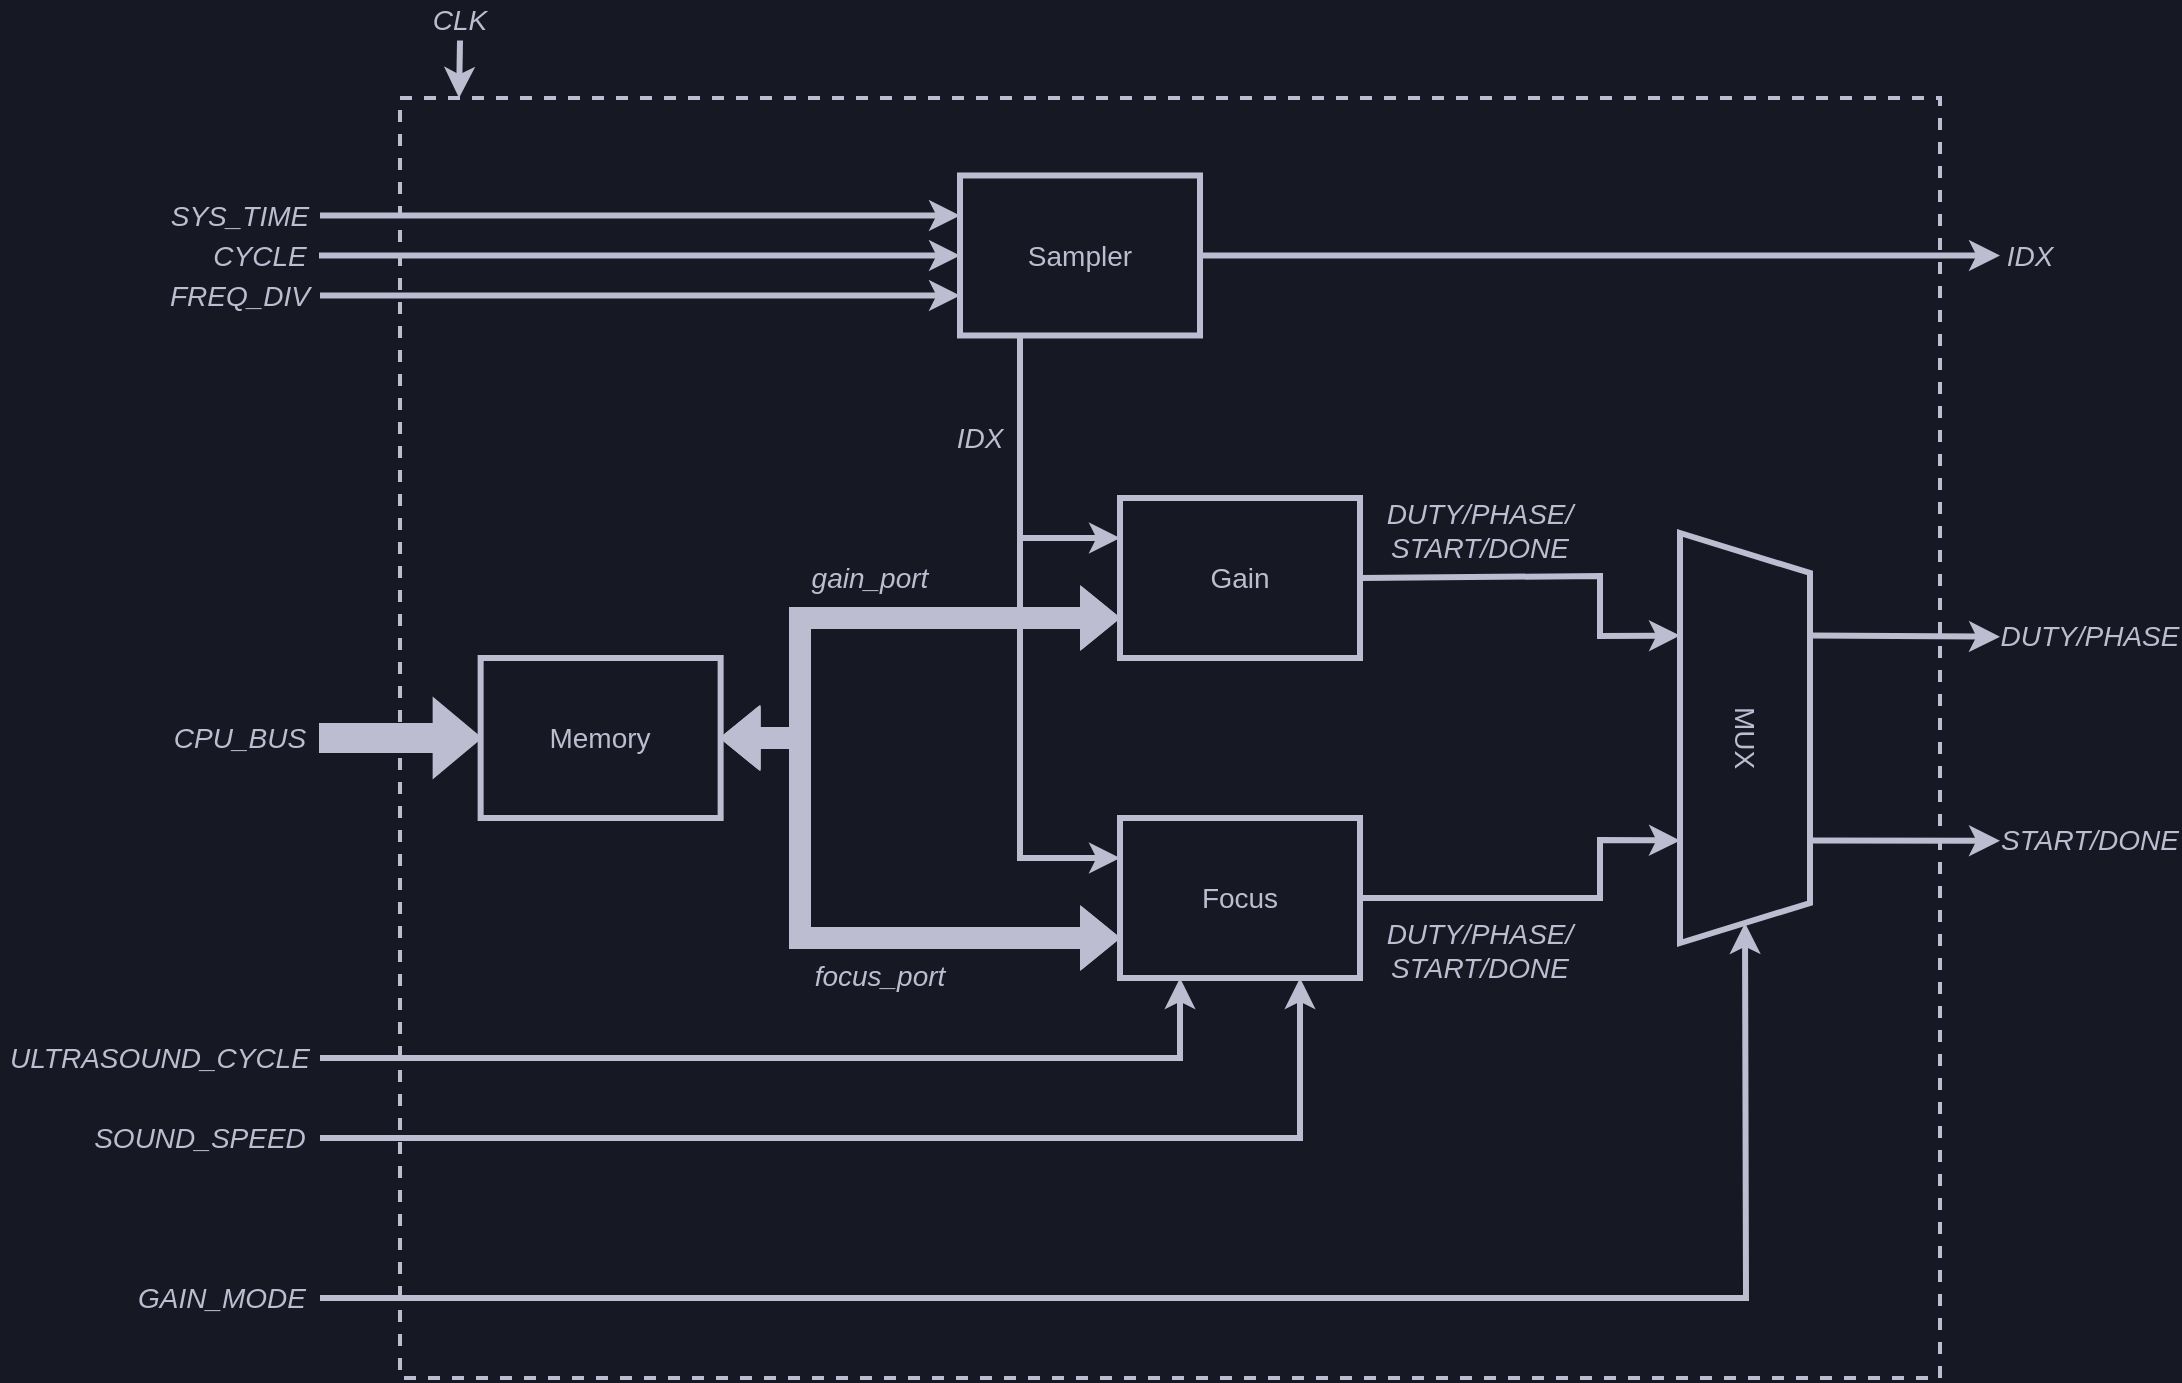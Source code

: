 <mxfile compressed="false" version="20.2.4" type="device">
  <diagram id="86R6ZRfhnQo9sD8B5-7s" name="Page-1">
    <mxGraphModel dx="1658" dy="1053" grid="1" gridSize="10" guides="1" tooltips="1" connect="1" arrows="1" fold="1" page="1" pageScale="1" pageWidth="827" pageHeight="1169" background="#161923" math="0" shadow="0">
      <root>
        <mxCell id="0" />
        <mxCell id="1" parent="0" />
        <mxCell id="141" value="" style="rounded=0;whiteSpace=wrap;html=1;labelBackgroundColor=none;fontSize=14;fontColor=#BCBDD0;strokeColor=#bcbdd0;strokeWidth=2;fillColor=none;dashed=1;" parent="1" vertex="1">
          <mxGeometry x="280" y="400" width="770" height="640" as="geometry" />
        </mxCell>
        <mxCell id="173" style="edgeStyle=none;rounded=0;jumpStyle=arc;jumpSize=22;html=1;exitX=1;exitY=0.5;exitDx=0;exitDy=0;entryX=0.25;entryY=1;entryDx=0;entryDy=0;strokeWidth=3;strokeColor=#BCBDD0;" parent="1" source="92" target="171" edge="1">
          <mxGeometry relative="1" as="geometry">
            <Array as="points">
              <mxPoint x="880" y="639" />
              <mxPoint x="880" y="669" />
            </Array>
          </mxGeometry>
        </mxCell>
        <mxCell id="92" value="Gain" style="rounded=0;whiteSpace=wrap;html=1;fontFamily=Helvetica;fontSize=14;fontColor=#BCBDD0;strokeColor=#BCBDD0;strokeWidth=3;fillColor=none;" parent="1" vertex="1">
          <mxGeometry x="640" y="600" width="120" height="80" as="geometry" />
        </mxCell>
        <mxCell id="93" value="&lt;font style=&quot;font-size: 14px&quot;&gt;Focus&lt;br style=&quot;font-size: 14px&quot;&gt;&lt;/font&gt;" style="rounded=0;whiteSpace=wrap;html=1;fontColor=#BCBDD0;labelBackgroundColor=none;fillColor=none;strokeColor=#bcbdd0;strokeWidth=3;fontSize=14;" parent="1" vertex="1">
          <mxGeometry x="640" y="760" width="120" height="80" as="geometry" />
        </mxCell>
        <mxCell id="179" style="edgeStyle=none;rounded=0;jumpStyle=arc;jumpSize=22;html=1;exitX=0.25;exitY=1;exitDx=0;exitDy=0;entryX=0;entryY=0.25;entryDx=0;entryDy=0;strokeColor=#BCBDD0;strokeWidth=3;" parent="1" source="94" target="92" edge="1">
          <mxGeometry relative="1" as="geometry">
            <Array as="points">
              <mxPoint x="590" y="620" />
            </Array>
          </mxGeometry>
        </mxCell>
        <mxCell id="94" value="Sampler" style="rounded=0;whiteSpace=wrap;html=1;fontFamily=Helvetica;fontSize=14;fontColor=#BCBDD0;strokeColor=#BCBDD0;strokeWidth=3;fillColor=none;" parent="1" vertex="1">
          <mxGeometry x="560" y="438.74" width="120" height="80" as="geometry" />
        </mxCell>
        <mxCell id="95" value="Memory" style="rounded=0;whiteSpace=wrap;html=1;fontFamily=Helvetica;fontSize=14;fontColor=#BCBDD0;strokeColor=#BCBDD0;strokeWidth=3;fillColor=none;" parent="1" vertex="1">
          <mxGeometry x="320.32" y="680" width="120" height="80" as="geometry" />
        </mxCell>
        <mxCell id="111" value="&lt;span style=&quot;font-size: 14px;&quot;&gt;SYS_TIME&lt;/span&gt;" style="text;html=1;strokeColor=none;fillColor=none;align=center;verticalAlign=middle;whiteSpace=wrap;rounded=0;labelBackgroundColor=none;fontSize=14;fontColor=#BCBDD0;fontStyle=2" parent="1" vertex="1">
          <mxGeometry x="160" y="438.74" width="80" height="40" as="geometry" />
        </mxCell>
        <mxCell id="112" value="" style="endArrow=classic;html=1;rounded=0;fontSize=14;fontColor=#BCBDD0;strokeColor=#bcbdd0;strokeWidth=3;exitX=1;exitY=0.5;exitDx=0;exitDy=0;entryX=0;entryY=0.25;entryDx=0;entryDy=0;" parent="1" source="111" target="94" edge="1">
          <mxGeometry width="50" height="50" relative="1" as="geometry">
            <mxPoint x="260" y="658.74" as="sourcePoint" />
            <mxPoint x="270" y="388.74" as="targetPoint" />
          </mxGeometry>
        </mxCell>
        <mxCell id="113" value="&lt;span style=&quot;font-size: 14px&quot;&gt;CYCLE&lt;/span&gt;" style="text;html=1;strokeColor=none;fillColor=none;align=center;verticalAlign=middle;whiteSpace=wrap;rounded=0;labelBackgroundColor=none;fontSize=14;fontColor=#BCBDD0;fontStyle=2" parent="1" vertex="1">
          <mxGeometry x="180" y="458.74" width="59.5" height="40" as="geometry" />
        </mxCell>
        <mxCell id="119" value="" style="endArrow=classic;html=1;rounded=0;fontSize=14;fontColor=#BCBDD0;entryX=0;entryY=0.5;entryDx=0;entryDy=0;strokeColor=#bcbdd0;strokeWidth=3;exitX=1;exitY=0.5;exitDx=0;exitDy=0;" parent="1" source="113" target="94" edge="1">
          <mxGeometry width="50" height="50" relative="1" as="geometry">
            <mxPoint x="259.5" y="318.74" as="sourcePoint" />
            <mxPoint x="570" y="318.74" as="targetPoint" />
          </mxGeometry>
        </mxCell>
        <mxCell id="120" value="" style="shape=flexArrow;endArrow=classic;html=1;rounded=0;labelBackgroundColor=default;fontFamily=Helvetica;fontSize=14;fontColor=#BCBDD0;strokeColor=#BCBDD0;strokeWidth=3;jumpStyle=arc;entryX=0;entryY=0.5;entryDx=0;entryDy=0;fillColor=#BCBDD0;exitX=1;exitY=0.5;exitDx=0;exitDy=0;" parent="1" source="129" target="95" edge="1">
          <mxGeometry width="50" height="50" relative="1" as="geometry">
            <mxPoint x="380" y="448.74" as="sourcePoint" />
            <mxPoint x="320.32" y="558.74" as="targetPoint" />
          </mxGeometry>
        </mxCell>
        <mxCell id="129" value="&lt;i style=&quot;font-size: 14px;&quot;&gt;CPU_BUS&lt;/i&gt;" style="text;html=1;strokeColor=none;fillColor=none;align=center;verticalAlign=middle;whiteSpace=wrap;rounded=0;labelBackgroundColor=none;fontSize=14;fontColor=#BCBDD0;" parent="1" vertex="1">
          <mxGeometry x="160" y="700" width="79.5" height="40" as="geometry" />
        </mxCell>
        <mxCell id="145" value="CLK" style="text;html=1;strokeColor=none;fillColor=none;align=center;verticalAlign=middle;whiteSpace=wrap;rounded=0;labelBackgroundColor=none;fontSize=14;fontColor=#BCBDD0;fontStyle=2" parent="1" vertex="1">
          <mxGeometry x="280" y="351.26" width="60" height="20" as="geometry" />
        </mxCell>
        <mxCell id="146" value="" style="endArrow=classic;html=1;rounded=0;fontSize=14;fontColor=#BCBDD0;strokeColor=#bcbdd0;strokeWidth=3;entryX=0.093;entryY=-0.003;entryDx=0;entryDy=0;exitX=0.5;exitY=1;exitDx=0;exitDy=0;entryPerimeter=0;" parent="1" source="145" edge="1">
          <mxGeometry width="50" height="50" relative="1" as="geometry">
            <mxPoint x="370" y="641.26" as="sourcePoint" />
            <mxPoint x="309.52" y="400" as="targetPoint" />
          </mxGeometry>
        </mxCell>
        <mxCell id="155" value="&lt;span style=&quot;font-size: 14px&quot;&gt;FREQ_DIV&lt;/span&gt;" style="text;html=1;strokeColor=none;fillColor=none;align=center;verticalAlign=middle;whiteSpace=wrap;rounded=0;labelBackgroundColor=none;fontSize=14;fontColor=#BCBDD0;fontStyle=2" parent="1" vertex="1">
          <mxGeometry x="160" y="478.74" width="80" height="40" as="geometry" />
        </mxCell>
        <mxCell id="156" value="" style="endArrow=classic;html=1;rounded=0;fontSize=14;fontColor=#BCBDD0;entryX=0;entryY=0.75;entryDx=0;entryDy=0;strokeColor=#bcbdd0;strokeWidth=3;exitX=1;exitY=0.5;exitDx=0;exitDy=0;" parent="1" source="155" target="94" edge="1">
          <mxGeometry width="50" height="50" relative="1" as="geometry">
            <mxPoint x="249.5" y="488.74" as="sourcePoint" />
            <mxPoint x="570" y="488.74" as="targetPoint" />
          </mxGeometry>
        </mxCell>
        <mxCell id="161" value="&lt;i style=&quot;font-size: 14px&quot;&gt;DUTY/PHASE&lt;/i&gt;" style="text;html=1;strokeColor=none;fillColor=none;align=center;verticalAlign=middle;whiteSpace=wrap;rounded=0;labelBackgroundColor=none;fontSize=14;fontColor=#BCBDD0;" parent="1" vertex="1">
          <mxGeometry x="1080" y="655" width="90" height="28.74" as="geometry" />
        </mxCell>
        <mxCell id="166" value="&lt;i style=&quot;font-size: 14px&quot;&gt;IDX&lt;/i&gt;" style="text;html=1;strokeColor=none;fillColor=none;align=center;verticalAlign=middle;whiteSpace=wrap;rounded=0;labelBackgroundColor=none;fontSize=14;fontColor=#BCBDD0;" parent="1" vertex="1">
          <mxGeometry x="1080" y="464.37" width="30.32" height="28.74" as="geometry" />
        </mxCell>
        <mxCell id="167" value="" style="shape=flexArrow;endArrow=classic;html=1;rounded=0;labelBackgroundColor=default;fontFamily=Helvetica;fontSize=14;fontColor=#BCBDD0;strokeColor=#BCBDD0;strokeWidth=1;jumpStyle=arc;entryX=0;entryY=0.75;entryDx=0;entryDy=0;fillColor=#BCBDD0;exitX=1;exitY=0.5;exitDx=0;exitDy=0;startArrow=block;endSize=6;" parent="1" source="95" target="93" edge="1">
          <mxGeometry width="50" height="50" relative="1" as="geometry">
            <mxPoint x="450.32" y="568.74" as="sourcePoint" />
            <mxPoint x="600" y="528.74" as="targetPoint" />
            <Array as="points">
              <mxPoint x="480" y="720" />
              <mxPoint x="480" y="820" />
            </Array>
          </mxGeometry>
        </mxCell>
        <mxCell id="171" value="MUX" style="shape=trapezoid;perimeter=trapezoidPerimeter;whiteSpace=wrap;html=1;fixedSize=1;rounded=0;fontFamily=Helvetica;fontSize=14;fontColor=#BCBDD0;strokeColor=#BCBDD0;strokeWidth=3;fillColor=none;rotation=90;size=20;" parent="1" vertex="1">
          <mxGeometry x="850" y="687.5" width="205" height="65" as="geometry" />
        </mxCell>
        <mxCell id="172" value="" style="shape=flexArrow;endArrow=classic;html=1;rounded=0;labelBackgroundColor=default;fontFamily=Helvetica;fontSize=14;fontColor=#BCBDD0;strokeColor=#BCBDD0;strokeWidth=1;jumpStyle=arc;entryX=0;entryY=0.75;entryDx=0;entryDy=0;fillColor=#BCBDD0;startArrow=block;endSize=6;" parent="1" target="92" edge="1">
          <mxGeometry width="50" height="50" relative="1" as="geometry">
            <mxPoint x="440" y="720" as="sourcePoint" />
            <mxPoint x="559.04" y="789.5" as="targetPoint" />
            <Array as="points">
              <mxPoint x="480" y="720" />
              <mxPoint x="480" y="660" />
            </Array>
          </mxGeometry>
        </mxCell>
        <mxCell id="174" value="&lt;i style=&quot;font-size: 14px&quot;&gt;DUTY/PHASE/&lt;br&gt;START/DONE&lt;/i&gt;" style="text;html=1;strokeColor=none;fillColor=none;align=center;verticalAlign=middle;whiteSpace=wrap;rounded=0;labelBackgroundColor=none;fontSize=14;fontColor=#BCBDD0;" parent="1" vertex="1">
          <mxGeometry x="770" y="601.26" width="100" height="28.74" as="geometry" />
        </mxCell>
        <mxCell id="175" style="edgeStyle=none;rounded=0;jumpStyle=arc;jumpSize=22;html=1;exitX=1;exitY=0.5;exitDx=0;exitDy=0;entryX=0.75;entryY=1;entryDx=0;entryDy=0;strokeWidth=3;strokeColor=#BCBDD0;" parent="1" source="93" target="171" edge="1">
          <mxGeometry relative="1" as="geometry">
            <mxPoint x="690" y="648.74" as="sourcePoint" />
            <mxPoint x="930.0" y="698.75" as="targetPoint" />
            <Array as="points">
              <mxPoint x="880" y="800" />
              <mxPoint x="880" y="771" />
            </Array>
          </mxGeometry>
        </mxCell>
        <mxCell id="176" value="&lt;i style=&quot;font-size: 14px&quot;&gt;DUTY/PHASE/&lt;br&gt;START/DONE&lt;/i&gt;" style="text;html=1;strokeColor=none;fillColor=none;align=center;verticalAlign=middle;whiteSpace=wrap;rounded=0;labelBackgroundColor=none;fontSize=14;fontColor=#BCBDD0;" parent="1" vertex="1">
          <mxGeometry x="770" y="811.26" width="100" height="28.74" as="geometry" />
        </mxCell>
        <mxCell id="187" value="IDX" style="text;html=1;strokeColor=none;fillColor=none;align=center;verticalAlign=middle;whiteSpace=wrap;rounded=0;labelBackgroundColor=none;fontSize=14;fontColor=#BCBDD0;fontStyle=2" parent="1" vertex="1">
          <mxGeometry x="550" y="560" width="40" height="20" as="geometry" />
        </mxCell>
        <mxCell id="189" value="gain_port" style="text;html=1;strokeColor=none;fillColor=none;align=center;verticalAlign=middle;whiteSpace=wrap;rounded=0;labelBackgroundColor=none;fontSize=14;fontColor=#BCBDD0;fontStyle=2" parent="1" vertex="1">
          <mxGeometry x="480" y="630" width="70" height="20" as="geometry" />
        </mxCell>
        <mxCell id="190" value="focus_port" style="text;html=1;strokeColor=none;fillColor=none;align=center;verticalAlign=middle;whiteSpace=wrap;rounded=0;labelBackgroundColor=none;fontSize=14;fontColor=#BCBDD0;fontStyle=2" parent="1" vertex="1">
          <mxGeometry x="480" y="828.74" width="80" height="20" as="geometry" />
        </mxCell>
        <mxCell id="191" style="edgeStyle=none;rounded=0;jumpStyle=arc;jumpSize=22;html=1;strokeColor=#BCBDD0;strokeWidth=3;exitX=0.75;exitY=0;exitDx=0;exitDy=0;entryX=0;entryY=0.5;entryDx=0;entryDy=0;" parent="1" source="171" target="194" edge="1">
          <mxGeometry relative="1" as="geometry">
            <mxPoint x="660" y="568.74" as="sourcePoint" />
            <mxPoint x="1080" y="771" as="targetPoint" />
          </mxGeometry>
        </mxCell>
        <mxCell id="193" style="edgeStyle=none;rounded=0;jumpStyle=arc;jumpSize=22;html=1;exitX=0.25;exitY=0;exitDx=0;exitDy=0;strokeColor=#BCBDD0;strokeWidth=3;entryX=0;entryY=0.5;entryDx=0;entryDy=0;" parent="1" source="171" target="161" edge="1">
          <mxGeometry relative="1" as="geometry">
            <mxPoint x="985.26" y="745.375" as="sourcePoint" />
            <mxPoint x="1080" y="670" as="targetPoint" />
          </mxGeometry>
        </mxCell>
        <mxCell id="194" value="&lt;i style=&quot;font-size: 14px&quot;&gt;START/DONE&lt;/i&gt;" style="text;html=1;strokeColor=none;fillColor=none;align=center;verticalAlign=middle;whiteSpace=wrap;rounded=0;labelBackgroundColor=none;fontSize=14;fontColor=#BCBDD0;" parent="1" vertex="1">
          <mxGeometry x="1080" y="757" width="90" height="28.74" as="geometry" />
        </mxCell>
        <mxCell id="195" style="edgeStyle=none;rounded=0;jumpStyle=arc;jumpSize=22;html=1;exitX=1;exitY=0.5;exitDx=0;exitDy=0;strokeColor=#BCBDD0;strokeWidth=3;entryX=0;entryY=0.5;entryDx=0;entryDy=0;" parent="1" source="94" target="166" edge="1">
          <mxGeometry relative="1" as="geometry">
            <mxPoint x="995" y="678.75" as="sourcePoint" />
            <mxPoint x="1090" y="679.37" as="targetPoint" />
          </mxGeometry>
        </mxCell>
        <mxCell id="196" style="edgeStyle=none;rounded=0;jumpStyle=arc;jumpSize=22;html=1;strokeColor=#BCBDD0;strokeWidth=3;entryX=0.25;entryY=1;entryDx=0;entryDy=0;" parent="1" target="93" edge="1">
          <mxGeometry relative="1" as="geometry">
            <mxPoint x="240" y="880" as="sourcePoint" />
            <mxPoint x="1090" y="781.37" as="targetPoint" />
            <Array as="points">
              <mxPoint x="670" y="880" />
            </Array>
          </mxGeometry>
        </mxCell>
        <mxCell id="197" style="edgeStyle=none;rounded=0;jumpStyle=arc;jumpSize=22;html=1;strokeColor=#BCBDD0;strokeWidth=3;entryX=0.75;entryY=1;entryDx=0;entryDy=0;" parent="1" target="93" edge="1">
          <mxGeometry relative="1" as="geometry">
            <mxPoint x="240" y="920" as="sourcePoint" />
            <mxPoint x="611.76" y="853.12" as="targetPoint" />
            <Array as="points">
              <mxPoint x="670" y="920" />
              <mxPoint x="730" y="920" />
            </Array>
          </mxGeometry>
        </mxCell>
        <mxCell id="198" style="edgeStyle=none;rounded=0;jumpStyle=arc;jumpSize=22;html=1;strokeColor=#BCBDD0;strokeWidth=3;entryX=1;entryY=0.5;entryDx=0;entryDy=0;exitX=1;exitY=0.5;exitDx=0;exitDy=0;" parent="1" source="202" target="171" edge="1">
          <mxGeometry relative="1" as="geometry">
            <mxPoint x="230" y="1020" as="sourcePoint" />
            <mxPoint x="650" y="960" as="targetPoint" />
            <Array as="points">
              <mxPoint x="953" y="1000" />
            </Array>
          </mxGeometry>
        </mxCell>
        <mxCell id="199" value="&lt;span style=&quot;font-size: 14px&quot;&gt;ULTRASOUND_CYCLE&lt;/span&gt;" style="text;html=1;strokeColor=none;fillColor=none;align=center;verticalAlign=middle;whiteSpace=wrap;rounded=0;labelBackgroundColor=none;fontSize=14;fontColor=#BCBDD0;fontStyle=2" parent="1" vertex="1">
          <mxGeometry x="80" y="860" width="160" height="40" as="geometry" />
        </mxCell>
        <mxCell id="201" value="&lt;span style=&quot;font-size: 14px&quot;&gt;SOUND_SPEED&lt;/span&gt;" style="text;html=1;strokeColor=none;fillColor=none;align=center;verticalAlign=middle;whiteSpace=wrap;rounded=0;labelBackgroundColor=none;fontSize=14;fontColor=#BCBDD0;fontStyle=2" parent="1" vertex="1">
          <mxGeometry x="120" y="900" width="120" height="40" as="geometry" />
        </mxCell>
        <mxCell id="202" value="GAIN_MODE" style="text;html=1;strokeColor=none;fillColor=none;align=center;verticalAlign=middle;whiteSpace=wrap;rounded=0;labelBackgroundColor=none;fontSize=14;fontColor=#BCBDD0;fontStyle=2" parent="1" vertex="1">
          <mxGeometry x="140.5" y="980" width="99.5" height="40" as="geometry" />
        </mxCell>
        <mxCell id="9o2mp1ougrs8MLgMzE7s-202" style="edgeStyle=none;rounded=0;jumpStyle=none;jumpSize=22;html=1;exitX=0.25;exitY=1;exitDx=0;exitDy=0;entryX=0;entryY=0.25;entryDx=0;entryDy=0;strokeColor=#BCBDD0;strokeWidth=3;" edge="1" parent="1" source="94" target="93">
          <mxGeometry relative="1" as="geometry">
            <mxPoint x="587.28" y="529.14" as="sourcePoint" />
            <mxPoint x="610" y="630" as="targetPoint" />
            <Array as="points">
              <mxPoint x="590" y="780" />
            </Array>
          </mxGeometry>
        </mxCell>
      </root>
    </mxGraphModel>
  </diagram>
</mxfile>
